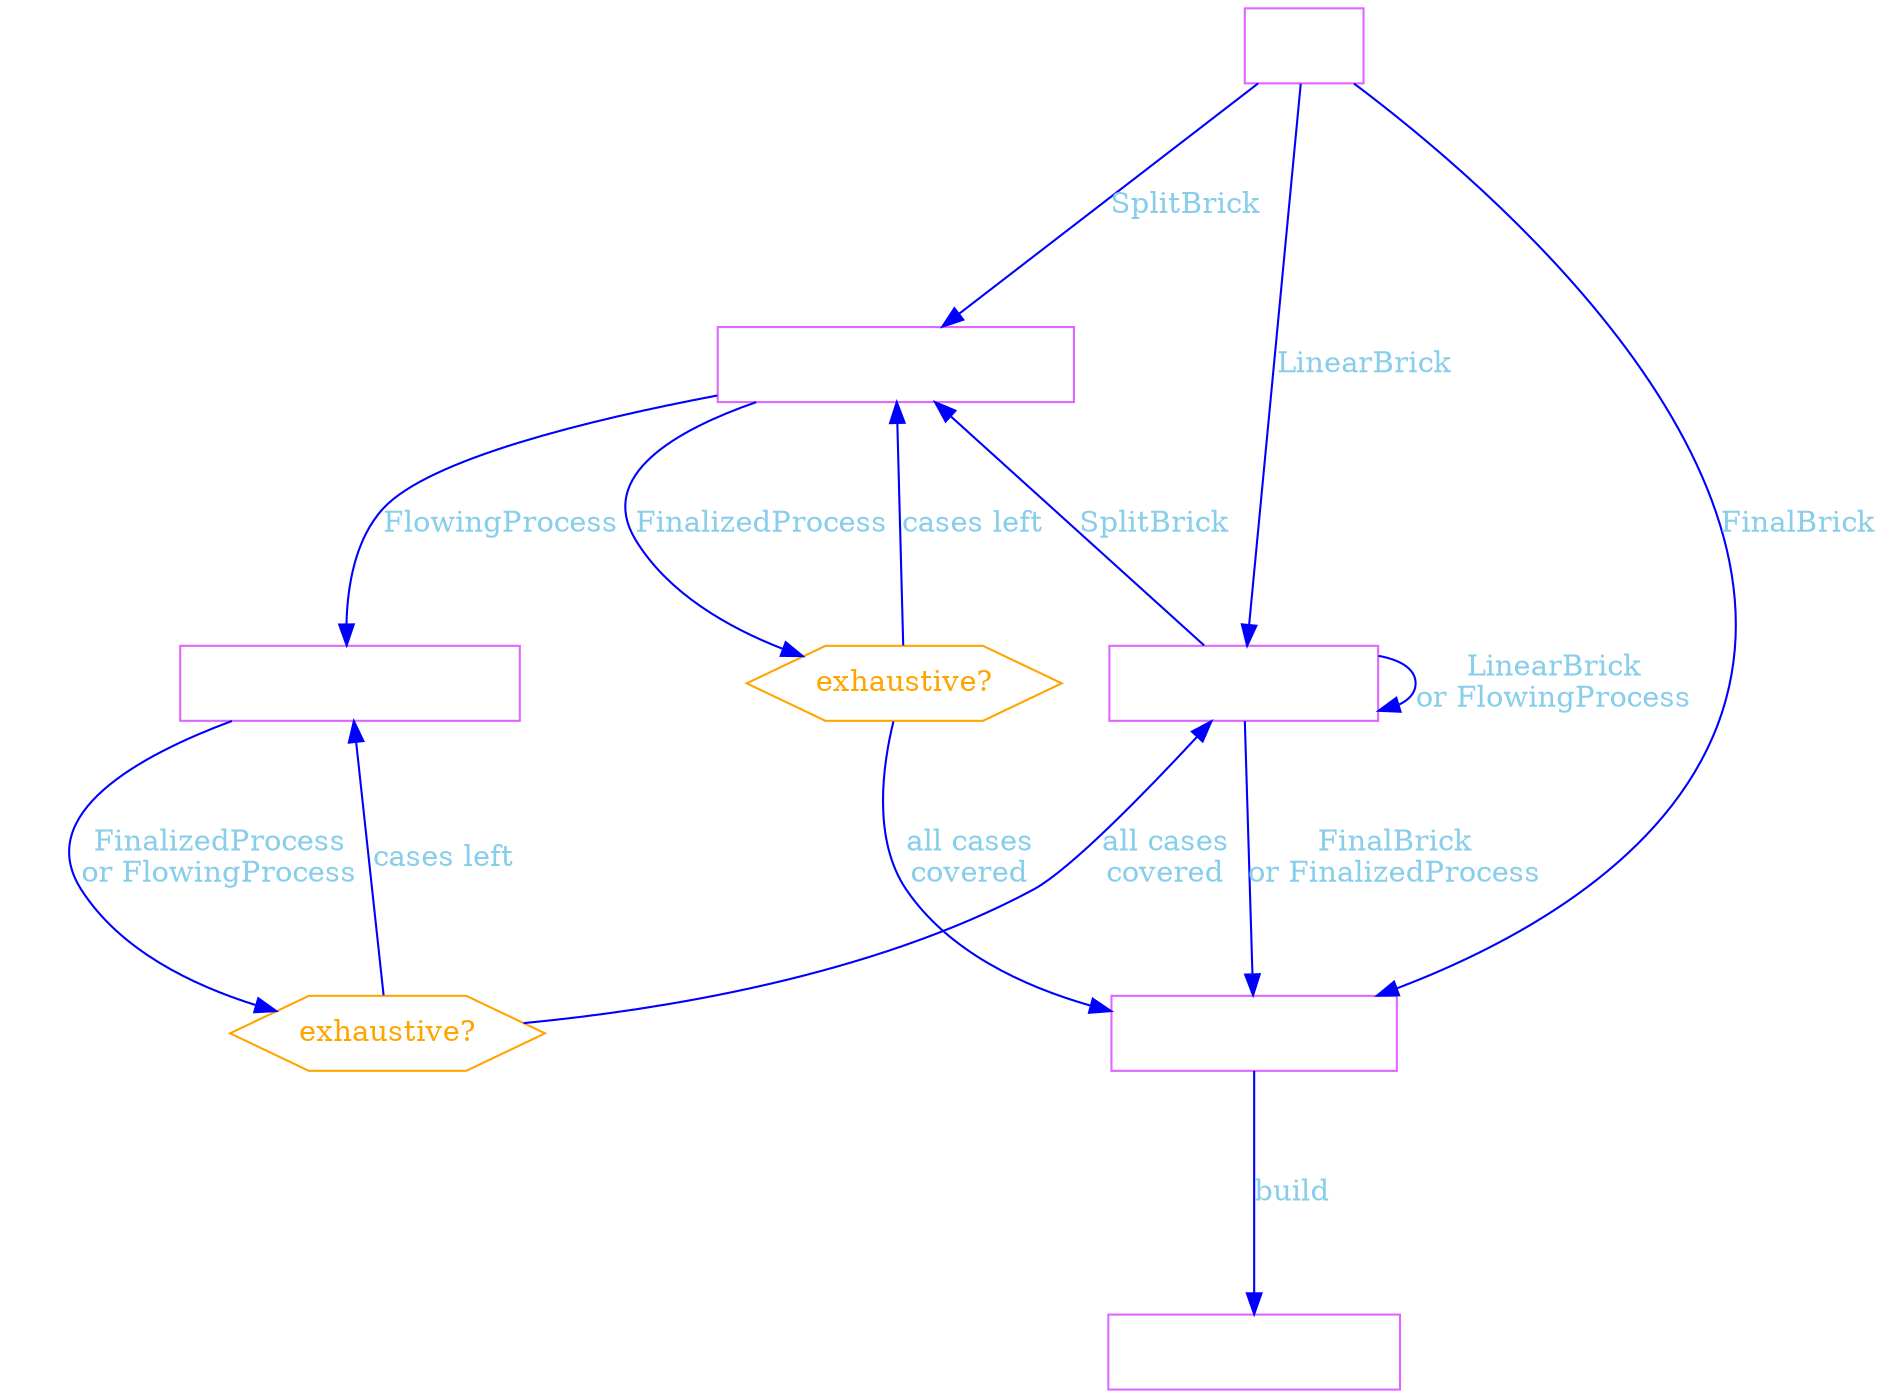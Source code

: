 digraph {
    # https://dreampuf.github.io/GraphvizOnline/
    bgcolor=transparent
    ranksep=1.4;

    Entry [label="Entry", shape=box, color=mediumorchid1, fontcolor=white]
    End [label="RunnableProcess", shape=box, color=mediumorchid1, fontcolor=white]
    FinalizedProcess [label="FinalizedProcess", shape=box, color=mediumorchid1, fontcolor=white]
    FlowingProcess [label="FlowingProcess", shape=box, color=mediumorchid1, fontcolor=white]

    subgraph cluster0 {
        color = white;
        FlowingSplitProcess [label="FlowingSplitProcess", shape=box, color=mediumorchid1, fontcolor=white]
        flowing_split_cases [label="exhaustive?", shape=hexagon, color=orange, fontcolor=orange]
    }
    subgraph cluster1 {
        color = white;
        FinalizedSplitProcess [label="FinalizedSplitProcess", shape=box, color=mediumorchid1, fontcolor=white]
        finalized_split_cases_final [label="exhaustive?", shape=hexagon, color=orange, fontcolor=orange]
    }

    Entry -> FinalizedProcess [label="FinalBrick", color=blue, fontcolor=skyblue]
    FinalizedProcess -> End [label="build", color=blue, fontcolor=skyblue]
    Entry -> FlowingProcess [label="LinearBrick", color=blue, fontcolor=skyblue]
    FlowingProcess -> FlowingProcess [label="LinearBrick\nor FlowingProcess", color=blue, fontcolor=skyblue]
    FlowingProcess -> FinalizedProcess [label="FinalBrick\nor FinalizedProcess", color=blue, fontcolor=skyblue]
    Entry -> FinalizedSplitProcess [label="SplitBrick", color=blue, fontcolor=skyblue]
    FlowingProcess -> FinalizedSplitProcess [label="SplitBrick", color=blue, fontcolor=skyblue]

    FinalizedSplitProcess -> finalized_split_cases_final [label="FinalizedProcess", color=blue, fontcolor=skyblue]
    finalized_split_cases_final -> FinalizedSplitProcess [label="cases left", color=blue, fontcolor=skyblue]
    finalized_split_cases_final -> FinalizedProcess [label="all cases\ncovered", color=blue, fontcolor=skyblue]

    FinalizedSplitProcess -> FlowingSplitProcess [label="FlowingProcess", color=blue, fontcolor=skyblue]

    FlowingSplitProcess -> flowing_split_cases [label="FinalizedProcess\nor FlowingProcess", color=blue, fontcolor=skyblue]
    flowing_split_cases -> FlowingSplitProcess [label="cases left", color=blue, fontcolor=skyblue]
    flowing_split_cases -> FlowingProcess [label="all cases\ncovered", color=blue, fontcolor=skyblue]
}
